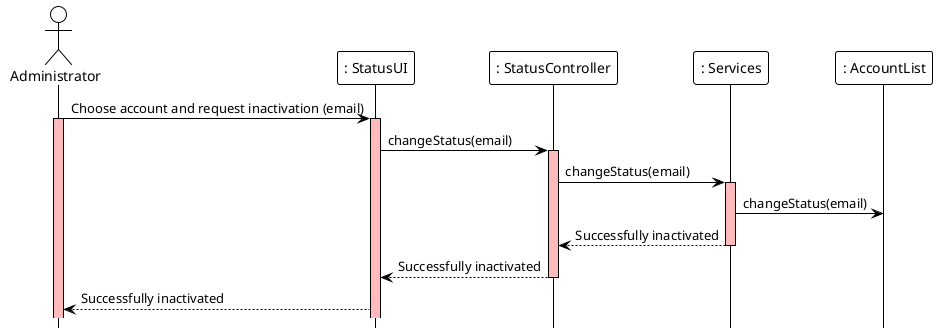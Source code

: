 @startuml
!theme plain
hide footbox

actor Administrator  as Administrator #white
participant ": StatusUI" as UI #white
participant ": StatusController" as Controller #white
participant ": Services" as Services #white
participant ": AccountList" as Account #white

'Administrator ->  Controller : 1.Choose account and request inactivation
Administrator ->  UI : Choose account and request inactivation (email)
activate UI #FFBBBB
'activate Controller #FFBBBB
activate Administrator #FFBBBB
UI -> Controller: changeStatus(email)
activate Controller #FFBBBB
Controller -> Services: changeStatus(email)
activate Services #FFBBBB
Services -> Account: changeStatus(email)
Services --> Controller : Successfully inactivated
deactivate Services
Controller --> UI : Successfully inactivated
deactivate Controller
UI --> Administrator: Successfully inactivated
@enduml